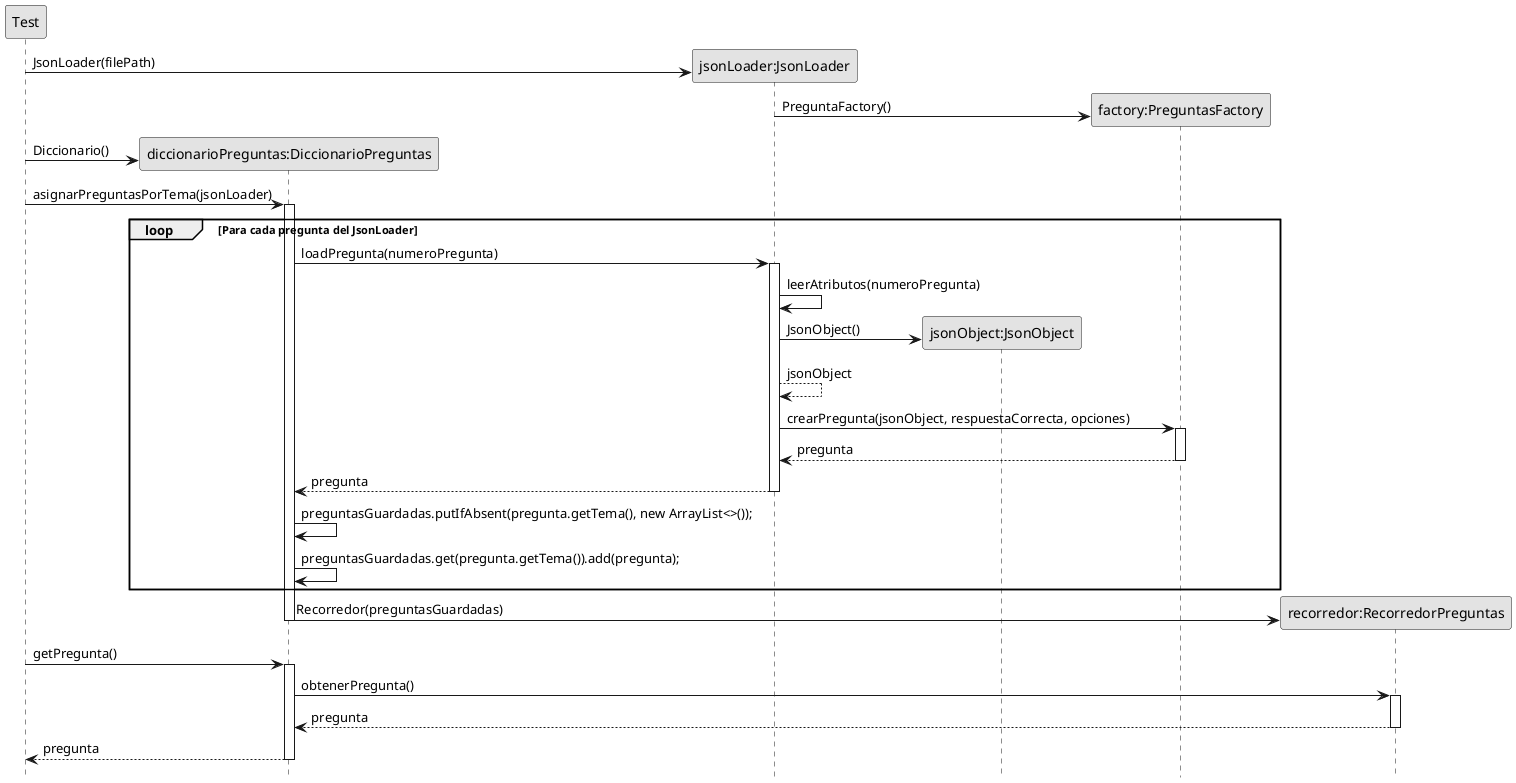 @startuml

skinparam monochrome true
hide footbox

participant "Test" as actor
participant "diccionarioPreguntas:DiccionarioPreguntas" as diccionario
participant "jsonLoader:JsonLoader" as loader
participant "jsonObject:JsonObject" as jsonObject
participant "factory:PreguntasFactory" as factory
participant "recorredor:RecorredorPreguntas" as recorredor

create loader
actor -> loader: JsonLoader(filePath)
create factory
loader -> factory: PreguntaFactory()
create diccionario
actor -> diccionario: Diccionario()

actor -> diccionario: asignarPreguntasPorTema(jsonLoader)
activate diccionario
loop Para cada pregunta del JsonLoader
diccionario -> loader: loadPregunta(numeroPregunta)
activate loader
loader -> loader: leerAtributos(numeroPregunta)
create jsonObject
loader -> jsonObject: JsonObject()
loader --> loader: jsonObject
loader -> factory: crearPregunta(jsonObject, respuestaCorrecta, opciones)
activate factory
factory --> loader: pregunta
deactivate factory
loader --> diccionario: pregunta
deactivate loader
diccionario -> diccionario: preguntasGuardadas.putIfAbsent(pregunta.getTema(), new ArrayList<>());
diccionario -> diccionario: preguntasGuardadas.get(pregunta.getTema()).add(pregunta);
end
create recorredor
diccionario -> recorredor: Recorredor(preguntasGuardadas)
deactivate diccionario

actor -> diccionario: getPregunta()
activate diccionario
diccionario -> recorredor: obtenerPregunta()
activate recorredor
recorredor --> diccionario: pregunta
deactivate recorredor
diccionario --> actor: pregunta
deactivate diccionario

@enduml